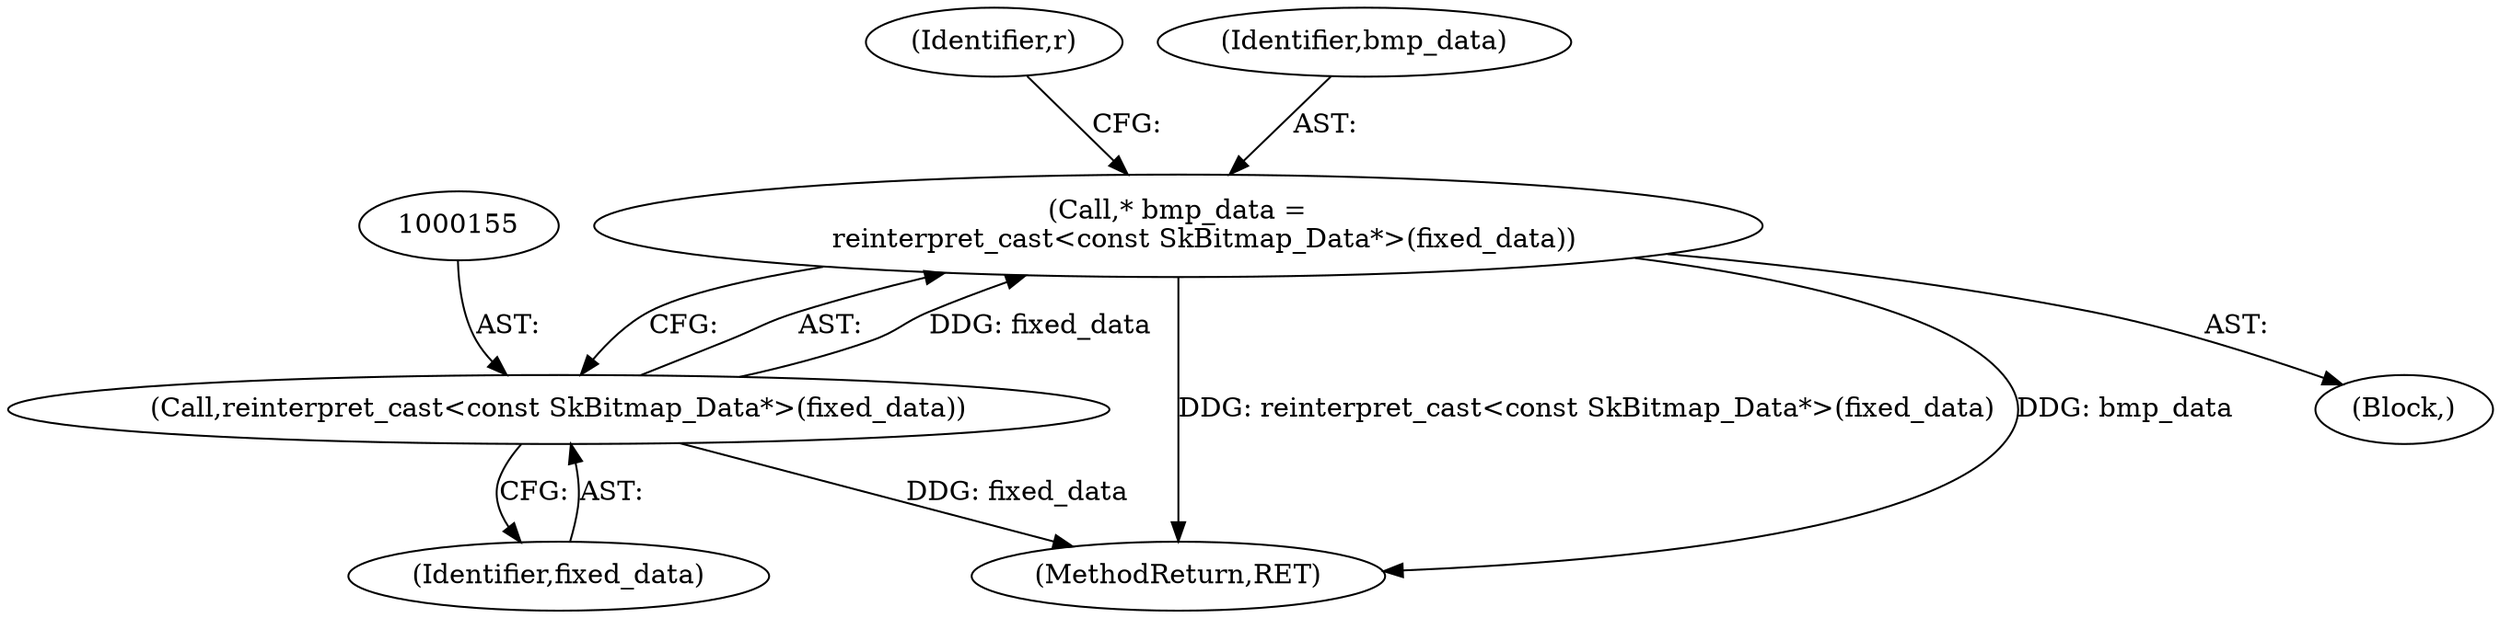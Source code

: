 digraph "1_Chrome_9fe6e9f89a1c78b8b38e806d35651a15858b053b_2@pointer" {
"1000152" [label="(Call,* bmp_data =\n      reinterpret_cast<const SkBitmap_Data*>(fixed_data))"];
"1000154" [label="(Call,reinterpret_cast<const SkBitmap_Data*>(fixed_data))"];
"1000162" [label="(MethodReturn,RET)"];
"1000154" [label="(Call,reinterpret_cast<const SkBitmap_Data*>(fixed_data))"];
"1000159" [label="(Identifier,r)"];
"1000105" [label="(Block,)"];
"1000152" [label="(Call,* bmp_data =\n      reinterpret_cast<const SkBitmap_Data*>(fixed_data))"];
"1000156" [label="(Identifier,fixed_data)"];
"1000153" [label="(Identifier,bmp_data)"];
"1000152" -> "1000105"  [label="AST: "];
"1000152" -> "1000154"  [label="CFG: "];
"1000153" -> "1000152"  [label="AST: "];
"1000154" -> "1000152"  [label="AST: "];
"1000159" -> "1000152"  [label="CFG: "];
"1000152" -> "1000162"  [label="DDG: reinterpret_cast<const SkBitmap_Data*>(fixed_data)"];
"1000152" -> "1000162"  [label="DDG: bmp_data"];
"1000154" -> "1000152"  [label="DDG: fixed_data"];
"1000154" -> "1000156"  [label="CFG: "];
"1000155" -> "1000154"  [label="AST: "];
"1000156" -> "1000154"  [label="AST: "];
"1000154" -> "1000162"  [label="DDG: fixed_data"];
}
